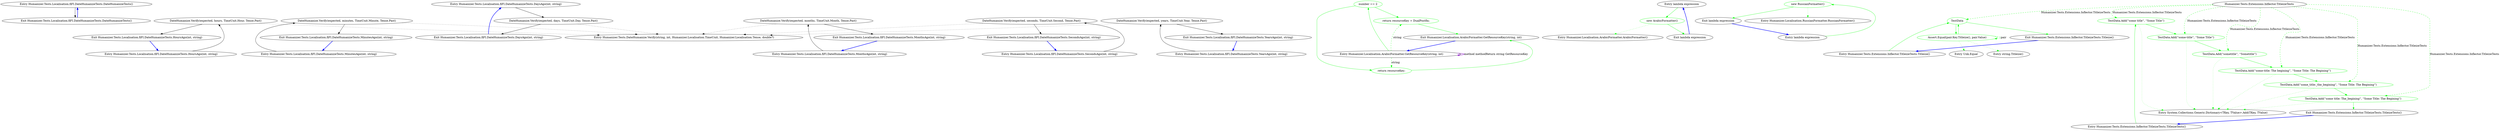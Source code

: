 digraph  {
n0 [label="Entry Humanizer.Tests.Localisation.fiFI.DateHumanizeTests.DateHumanizeTests()", span="7-7", cluster="Humanizer.Tests.Localisation.fiFI.DateHumanizeTests.DateHumanizeTests()"];
n1 [label="Exit Humanizer.Tests.Localisation.fiFI.DateHumanizeTests.DateHumanizeTests()", span="7-7", cluster="Humanizer.Tests.Localisation.fiFI.DateHumanizeTests.DateHumanizeTests()"];
n2 [label="Entry Humanizer.Tests.Localisation.fiFI.DateHumanizeTests.DaysAgo(int, string)", span="17-17", cluster="Humanizer.Tests.Localisation.fiFI.DateHumanizeTests.DaysAgo(int, string)"];
n3 [label="DateHumanize.Verify(expected, days, TimeUnit.Day, Tense.Past)", span="19-19", cluster="Humanizer.Tests.Localisation.fiFI.DateHumanizeTests.DaysAgo(int, string)"];
n4 [label="Exit Humanizer.Tests.Localisation.fiFI.DateHumanizeTests.DaysAgo(int, string)", span="17-17", cluster="Humanizer.Tests.Localisation.fiFI.DateHumanizeTests.DaysAgo(int, string)"];
n5 [label="Entry Humanizer.Tests.DateHumanize.Verify(string, int, Humanizer.Localisation.TimeUnit, Humanizer.Localisation.Tense, double?)", span="29-29", cluster="Humanizer.Tests.DateHumanize.Verify(string, int, Humanizer.Localisation.TimeUnit, Humanizer.Localisation.Tense, double?)"];
n6 [label="Entry Humanizer.Tests.Localisation.fiFI.DateHumanizeTests.HoursAgo(int, string)", span="27-27", cluster="Humanizer.Tests.Localisation.fiFI.DateHumanizeTests.HoursAgo(int, string)"];
n7 [label="DateHumanize.Verify(expected, hours, TimeUnit.Hour, Tense.Past)", span="29-29", cluster="Humanizer.Tests.Localisation.fiFI.DateHumanizeTests.HoursAgo(int, string)"];
n8 [label="Exit Humanizer.Tests.Localisation.fiFI.DateHumanizeTests.HoursAgo(int, string)", span="27-27", cluster="Humanizer.Tests.Localisation.fiFI.DateHumanizeTests.HoursAgo(int, string)"];
n9 [label="Entry Humanizer.Tests.Localisation.fiFI.DateHumanizeTests.MinutesAgo(int, string)", span="37-37", cluster="Humanizer.Tests.Localisation.fiFI.DateHumanizeTests.MinutesAgo(int, string)"];
n10 [label="DateHumanize.Verify(expected, minutes, TimeUnit.Minute, Tense.Past)", span="39-39", cluster="Humanizer.Tests.Localisation.fiFI.DateHumanizeTests.MinutesAgo(int, string)"];
n11 [label="Exit Humanizer.Tests.Localisation.fiFI.DateHumanizeTests.MinutesAgo(int, string)", span="37-37", cluster="Humanizer.Tests.Localisation.fiFI.DateHumanizeTests.MinutesAgo(int, string)"];
n12 [label="Entry Humanizer.Tests.Localisation.fiFI.DateHumanizeTests.MonthsAgo(int, string)", span="47-47", cluster="Humanizer.Tests.Localisation.fiFI.DateHumanizeTests.MonthsAgo(int, string)"];
n13 [label="DateHumanize.Verify(expected, months, TimeUnit.Month, Tense.Past)", span="49-49", cluster="Humanizer.Tests.Localisation.fiFI.DateHumanizeTests.MonthsAgo(int, string)"];
n14 [label="Exit Humanizer.Tests.Localisation.fiFI.DateHumanizeTests.MonthsAgo(int, string)", span="47-47", cluster="Humanizer.Tests.Localisation.fiFI.DateHumanizeTests.MonthsAgo(int, string)"];
n15 [label="Entry Humanizer.Tests.Localisation.fiFI.DateHumanizeTests.SecondsAgo(int, string)", span="57-57", cluster="Humanizer.Tests.Localisation.fiFI.DateHumanizeTests.SecondsAgo(int, string)"];
n16 [label="DateHumanize.Verify(expected, seconds, TimeUnit.Second, Tense.Past)", span="59-59", cluster="Humanizer.Tests.Localisation.fiFI.DateHumanizeTests.SecondsAgo(int, string)"];
n17 [label="Exit Humanizer.Tests.Localisation.fiFI.DateHumanizeTests.SecondsAgo(int, string)", span="57-57", cluster="Humanizer.Tests.Localisation.fiFI.DateHumanizeTests.SecondsAgo(int, string)"];
n18 [label="Entry Humanizer.Tests.Localisation.fiFI.DateHumanizeTests.YearsAgo(int, string)", span="67-67", cluster="Humanizer.Tests.Localisation.fiFI.DateHumanizeTests.YearsAgo(int, string)"];
n19 [label="DateHumanize.Verify(expected, years, TimeUnit.Year, Tense.Past)", span="69-69", cluster="Humanizer.Tests.Localisation.fiFI.DateHumanizeTests.YearsAgo(int, string)"];
n20 [label="Exit Humanizer.Tests.Localisation.fiFI.DateHumanizeTests.YearsAgo(int, string)", span="67-67", cluster="Humanizer.Tests.Localisation.fiFI.DateHumanizeTests.YearsAgo(int, string)"];
d1 [label="number == 2", span="8-8", cluster="Humanizer.Localisation.ArabicFormatter.GetResourceKey(string, int)", color=green, community=0];
d0 [label="Entry Humanizer.Localisation.ArabicFormatter.GetResourceKey(string, int)", span="6-6", cluster="Humanizer.Localisation.ArabicFormatter.GetResourceKey(string, int)"];
d2 [label="return resourceKey + DualPostfix;", span="10-10", cluster="Humanizer.Localisation.ArabicFormatter.GetResourceKey(string, int)", color=green, community=1];
d3 [label="return resourceKey;", span="12-12", cluster="Humanizer.Localisation.ArabicFormatter.GetResourceKey(string, int)", color=green, community=1];
d4 [label="Exit Humanizer.Localisation.ArabicFormatter.GetResourceKey(string, int)", span="6-6", cluster="Humanizer.Localisation.ArabicFormatter.GetResourceKey(string, int)"];
m0_8 [label="Entry lambda expression", span="17-17", cluster="lambda expression", file="Configurator.cs"];
m0_5 [label="new RussianFormatter()", span="16-16", cluster="lambda expression", color=green, community=0, file="Configurator.cs"];
m0_4 [label="Entry lambda expression", span="16-16", cluster="lambda expression", file="Configurator.cs"];
m0_6 [label="Exit lambda expression", span="16-16", cluster="lambda expression", file="Configurator.cs"];
m0_9 [label="new ArabicFormatter()", span="17-17", cluster="lambda expression", color=green, community=0, file="Configurator.cs"];
m0_10 [label="Exit lambda expression", span="17-17", cluster="lambda expression", file="Configurator.cs"];
m0_7 [label="Entry Humanizer.Localisation.RussianFormatter.RussianFormatter()", span="2-2", cluster="Humanizer.Localisation.RussianFormatter.RussianFormatter()", file="Configurator.cs"];
m0_11 [label="Entry Humanizer.Localisation.ArabicFormatter.ArabicFormatter()", span="2-2", cluster="Humanizer.Localisation.ArabicFormatter.ArabicFormatter()", file="Configurator.cs"];
m2_14 [label="Entry System.Collections.Generic.Dictionary<TKey, TValue>.Add(TKey, TValue)", span="0-0", cluster="System.Collections.Generic.Dictionary<TKey, TValue>.Add(TKey, TValue)", file="TimeSpanTests.cs"];
m2_0 [label="Entry Humanizer.Tests.Extensions.Inflector.TitleizeTests.Titleize()", span="7-7", cluster="Humanizer.Tests.Extensions.Inflector.TitleizeTests.Titleize()", file="TimeSpanTests.cs"];
m2_1 [label=TestData, span="9-9", cluster="Humanizer.Tests.Extensions.Inflector.TitleizeTests.Titleize()", color=green, community=0, file="TimeSpanTests.cs"];
m2_2 [label="Assert.Equal(pair.Key.Titleize(), pair.Value)", span="11-11", cluster="Humanizer.Tests.Extensions.Inflector.TitleizeTests.Titleize()", color=green, community=0, file="TimeSpanTests.cs"];
m2_3 [label="Exit Humanizer.Tests.Extensions.Inflector.TitleizeTests.Titleize()", span="7-7", cluster="Humanizer.Tests.Extensions.Inflector.TitleizeTests.Titleize()", file="TimeSpanTests.cs"];
m2_5 [label="Entry Unk.Equal", span="", cluster="Unk.Equal", file="TimeSpanTests.cs"];
m2_4 [label="Entry string.Titleize()", span="163-163", cluster="string.Titleize()", file="TimeSpanTests.cs"];
m2_6 [label="Entry Humanizer.Tests.Extensions.Inflector.TitleizeTests.TitleizeTests()", span="15-15", cluster="Humanizer.Tests.Extensions.Inflector.TitleizeTests.TitleizeTests()", file="TimeSpanTests.cs"];
m2_7 [label="TestData.Add(''some title'', ''Some Title'')", span="18-18", cluster="Humanizer.Tests.Extensions.Inflector.TitleizeTests.TitleizeTests()", color=green, community=0, file="TimeSpanTests.cs"];
m2_8 [label="TestData.Add(''some-title'', ''Some Title'')", span="19-19", cluster="Humanizer.Tests.Extensions.Inflector.TitleizeTests.TitleizeTests()", color=green, community=0, file="TimeSpanTests.cs"];
m2_9 [label="TestData.Add(''sometitle'', ''Sometitle'')", span="20-20", cluster="Humanizer.Tests.Extensions.Inflector.TitleizeTests.TitleizeTests()", color=green, community=0, file="TimeSpanTests.cs"];
m2_10 [label="TestData.Add(''some-title: The begining'', ''Some Title: The Begining'')", span="21-21", cluster="Humanizer.Tests.Extensions.Inflector.TitleizeTests.TitleizeTests()", color=green, community=0, file="TimeSpanTests.cs"];
m2_11 [label="TestData.Add(''some_title:_the_begining'', ''Some Title: The Begining'')", span="22-22", cluster="Humanizer.Tests.Extensions.Inflector.TitleizeTests.TitleizeTests()", color=green, community=0, file="TimeSpanTests.cs"];
m2_12 [label="TestData.Add(''some title: The_begining'', ''Some Title: The Begining'')", span="23-23", cluster="Humanizer.Tests.Extensions.Inflector.TitleizeTests.TitleizeTests()", color=green, community=0, file="TimeSpanTests.cs"];
m2_13 [label="Exit Humanizer.Tests.Extensions.Inflector.TitleizeTests.TitleizeTests()", span="15-15", cluster="Humanizer.Tests.Extensions.Inflector.TitleizeTests.TitleizeTests()", file="TimeSpanTests.cs"];
m2_15 [label="Humanizer.Tests.Extensions.Inflector.TitleizeTests", span="", file="TimeSpanTests.cs"];
n0 -> n1  [key=0, style=solid];
n1 -> n0  [key=0, style=bold, color=blue];
n2 -> n3  [key=0, style=solid];
n3 -> n4  [key=0, style=solid];
n3 -> n5  [key=2, style=dotted];
n4 -> n2  [key=0, style=bold, color=blue];
n6 -> n7  [key=0, style=solid];
n7 -> n8  [key=0, style=solid];
n7 -> n5  [key=2, style=dotted];
n8 -> n6  [key=0, style=bold, color=blue];
n9 -> n10  [key=0, style=solid];
n10 -> n11  [key=0, style=solid];
n10 -> n5  [key=2, style=dotted];
n11 -> n9  [key=0, style=bold, color=blue];
n12 -> n13  [key=0, style=solid];
n13 -> n14  [key=0, style=solid];
n13 -> n5  [key=2, style=dotted];
n14 -> n12  [key=0, style=bold, color=blue];
n15 -> n16  [key=0, style=solid];
n16 -> n17  [key=0, style=solid];
n16 -> n5  [key=2, style=dotted];
n17 -> n15  [key=0, style=bold, color=blue];
n18 -> n19  [key=0, style=solid];
n19 -> n20  [key=0, style=solid];
n19 -> n5  [key=2, style=dotted];
n20 -> n18  [key=0, style=bold, color=blue];
d1 -> d2  [key=0, style=solid, color=green];
d1 -> d3  [key=0, style=solid, color=green];
d0 -> d1  [key=0, style=solid, color=green];
d0 -> d2  [key=1, style=dashed, color=green, label=string];
d0 -> d3  [key=1, style=dashed, color=green, label=string];
d0 -> d0  [key=3, color=darkorchid, style=bold, label="method methodReturn string GetResourceKey"];
d2 -> d4  [key=0, style=solid, color=green];
d3 -> d4  [key=0, style=solid, color=green];
d4 -> d0  [key=0, style=bold, color=blue];
m0_8 -> m0_9  [key=0, style=solid, color=green];
m0_5 -> m0_6  [key=0, style=solid, color=green];
m0_5 -> m0_7  [key=2, style=dotted, color=green];
m0_4 -> m0_5  [key=0, style=solid, color=green];
m0_6 -> m0_4  [key=0, style=bold, color=blue];
m0_9 -> m0_10  [key=0, style=solid, color=green];
m0_9 -> m0_11  [key=2, style=dotted, color=green];
m0_10 -> m0_8  [key=0, style=bold, color=blue];
m2_0 -> m2_1  [key=0, style=solid, color=green];
m2_1 -> m2_2  [key=0, style=solid, color=green];
m2_1 -> m2_3  [key=0, style=solid, color=green];
m2_2 -> m2_1  [key=0, style=solid, color=green];
m2_2 -> m2_2  [key=1, style=dashed, color=green, label=pair];
m2_2 -> m2_4  [key=2, style=dotted, color=green];
m2_2 -> m2_5  [key=2, style=dotted, color=green];
m2_3 -> m2_0  [key=0, style=bold, color=blue];
m2_6 -> m2_7  [key=0, style=solid, color=green];
m2_7 -> m2_8  [key=0, style=solid, color=green];
m2_7 -> m2_14  [key=2, style=dotted, color=green];
m2_8 -> m2_9  [key=0, style=solid, color=green];
m2_8 -> m2_14  [key=2, style=dotted, color=green];
m2_9 -> m2_10  [key=0, style=solid, color=green];
m2_9 -> m2_14  [key=2, style=dotted, color=green];
m2_10 -> m2_11  [key=0, style=solid, color=green];
m2_10 -> m2_14  [key=2, style=dotted, color=green];
m2_11 -> m2_12  [key=0, style=solid, color=green];
m2_11 -> m2_14  [key=2, style=dotted, color=green];
m2_12 -> m2_13  [key=0, style=solid, color=green];
m2_12 -> m2_14  [key=2, style=dotted, color=green];
m2_13 -> m2_6  [key=0, style=bold, color=blue];
m2_15 -> m2_1  [key=1, style=dashed, color=green, label="Humanizer.Tests.Extensions.Inflector.TitleizeTests"];
m2_15 -> m2_7  [key=1, style=dashed, color=green, label="Humanizer.Tests.Extensions.Inflector.TitleizeTests"];
m2_15 -> m2_8  [key=1, style=dashed, color=green, label="Humanizer.Tests.Extensions.Inflector.TitleizeTests"];
m2_15 -> m2_9  [key=1, style=dashed, color=green, label="Humanizer.Tests.Extensions.Inflector.TitleizeTests"];
m2_15 -> m2_10  [key=1, style=dashed, color=green, label="Humanizer.Tests.Extensions.Inflector.TitleizeTests"];
m2_15 -> m2_11  [key=1, style=dashed, color=green, label="Humanizer.Tests.Extensions.Inflector.TitleizeTests"];
m2_15 -> m2_12  [key=1, style=dashed, color=green, label="Humanizer.Tests.Extensions.Inflector.TitleizeTests"];
}
